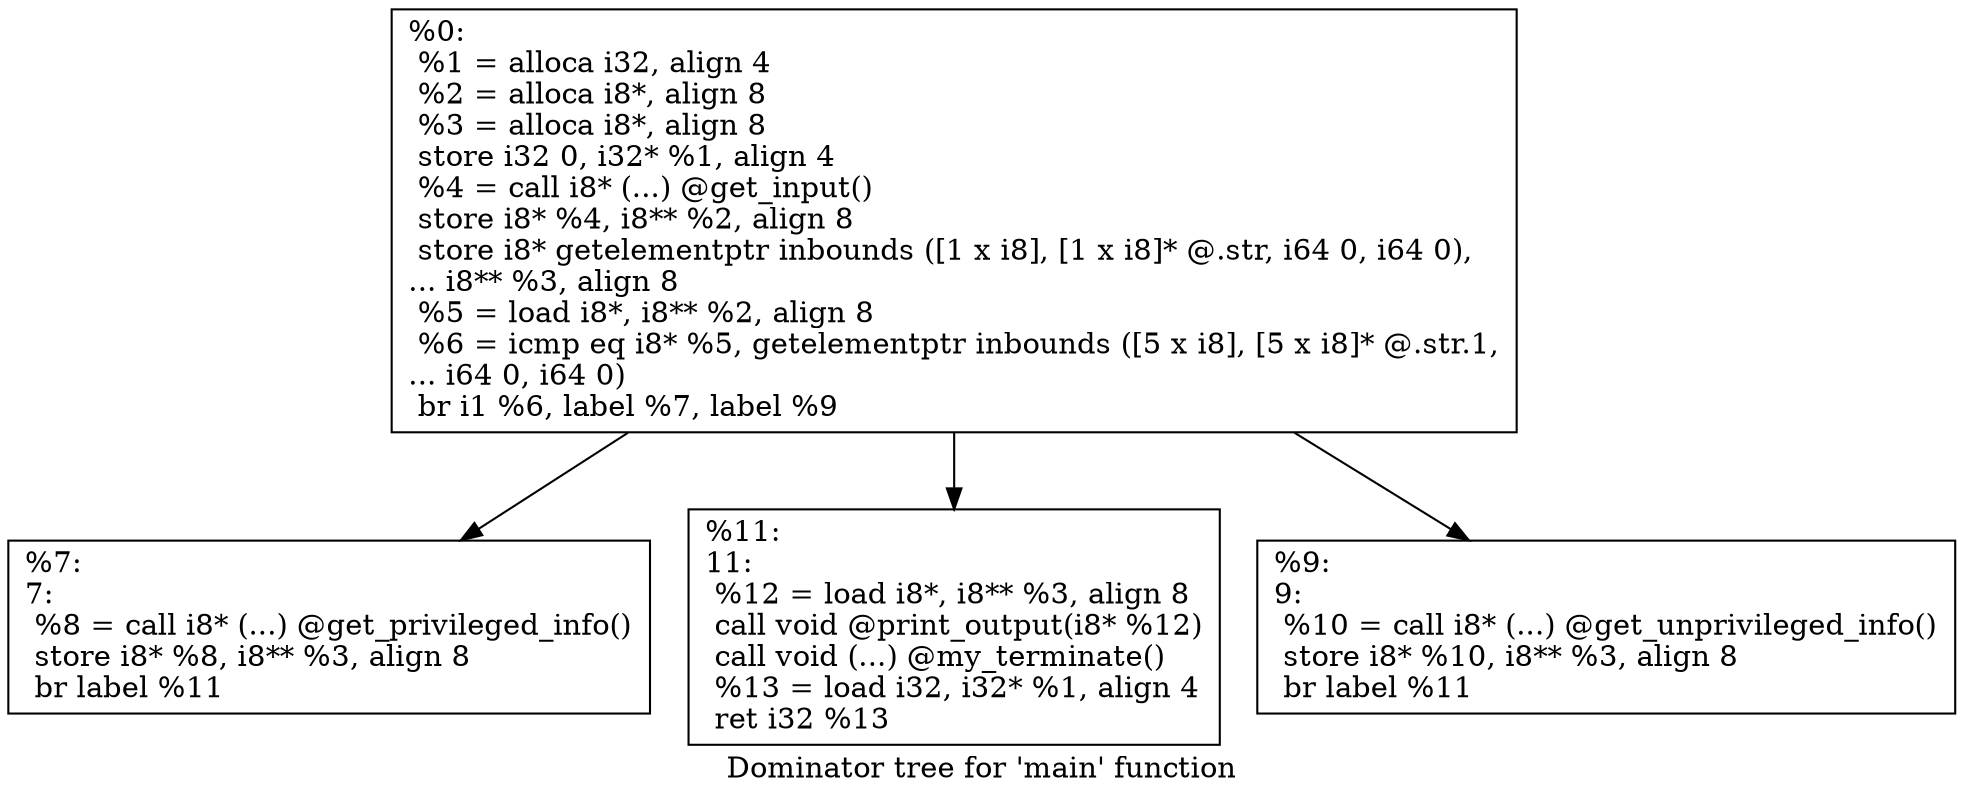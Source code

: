 digraph "Dominator tree for 'main' function" {
	label="Dominator tree for 'main' function";

	Node0xf494d0 [shape=record,label="{%0:\l  %1 = alloca i32, align 4\l  %2 = alloca i8*, align 8\l  %3 = alloca i8*, align 8\l  store i32 0, i32* %1, align 4\l  %4 = call i8* (...) @get_input()\l  store i8* %4, i8** %2, align 8\l  store i8* getelementptr inbounds ([1 x i8], [1 x i8]* @.str, i64 0, i64 0),\l... i8** %3, align 8\l  %5 = load i8*, i8** %2, align 8\l  %6 = icmp eq i8* %5, getelementptr inbounds ([5 x i8], [5 x i8]* @.str.1,\l... i64 0, i64 0)\l  br i1 %6, label %7, label %9\l}"];
	Node0xf494d0 -> Node0xf49920;
	Node0xf494d0 -> Node0xf49960;
	Node0xf494d0 -> Node0xf499a0;
	Node0xf49920 [shape=record,label="{%7:\l7:                                                \l  %8 = call i8* (...) @get_privileged_info()\l  store i8* %8, i8** %3, align 8\l  br label %11\l}"];
	Node0xf49960 [shape=record,label="{%11:\l11:                                               \l  %12 = load i8*, i8** %3, align 8\l  call void @print_output(i8* %12)\l  call void (...) @my_terminate()\l  %13 = load i32, i32* %1, align 4\l  ret i32 %13\l}"];
	Node0xf499a0 [shape=record,label="{%9:\l9:                                                \l  %10 = call i8* (...) @get_unprivileged_info()\l  store i8* %10, i8** %3, align 8\l  br label %11\l}"];
}
